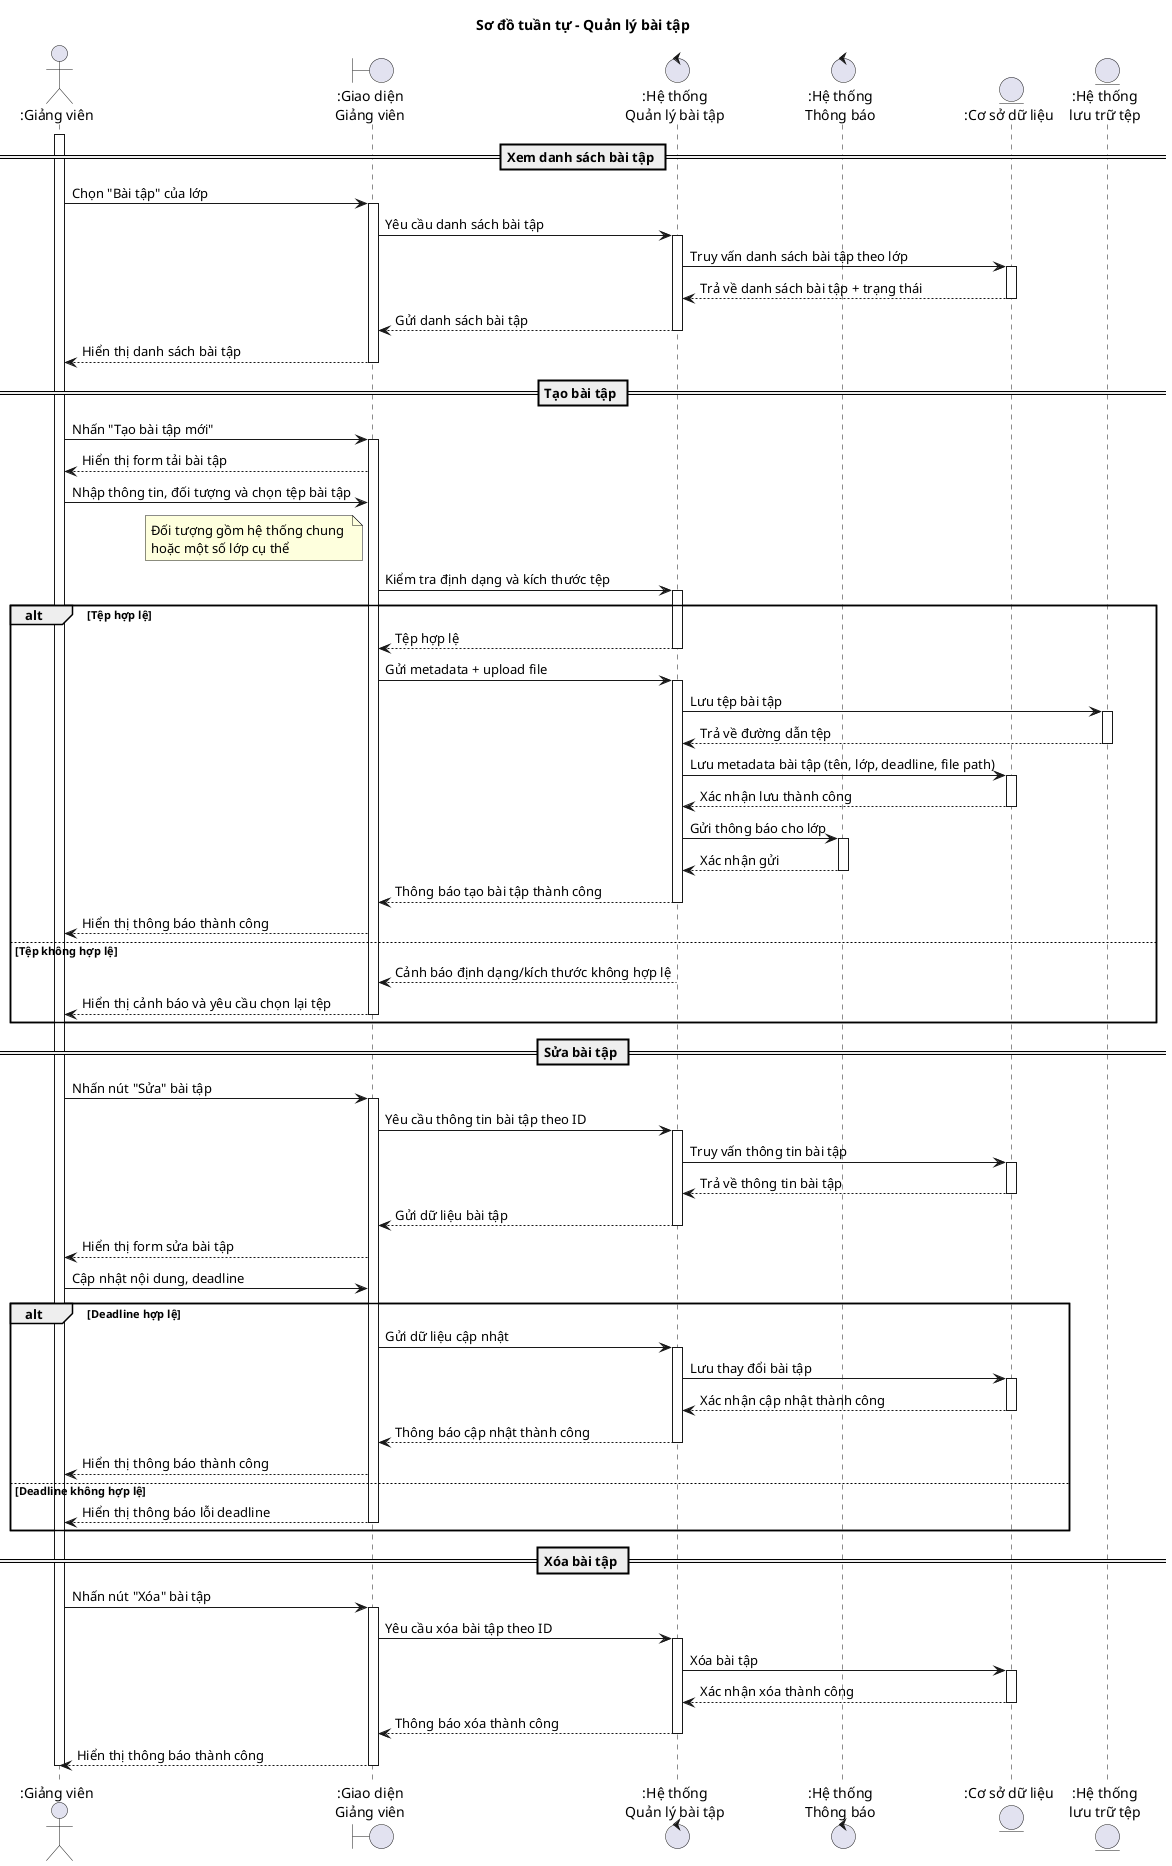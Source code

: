 @startuml
title Sơ đồ tuần tự - Quản lý bài tập


' Cấu hình giao diện
skinparam participantPadding 20
skinparam boxPadding 10


' Định nghĩa các thành phần
actor ":Giảng viên" as Teacher
boundary ":Giao diện\nGiảng viên" as UI
control ":Hệ thống\nQuản lý bài tập" as AssignmentSystem
control ":Hệ thống\nThông báo" as NotificationSystem
entity ":Cơ sở dữ liệu" as AssignmentDB
entity ":Hệ thống\nlưu trữ tệp" as FileStorage

== Xem danh sách bài tập ==
activate Teacher
Teacher -> UI: Chọn "Bài tập" của lớp
activate UI
UI -> AssignmentSystem: Yêu cầu danh sách bài tập
activate AssignmentSystem
AssignmentSystem -> AssignmentDB: Truy vấn danh sách bài tập theo lớp
activate AssignmentDB
AssignmentDB --> AssignmentSystem: Trả về danh sách bài tập + trạng thái
deactivate AssignmentDB
AssignmentSystem --> UI: Gửi danh sách bài tập
deactivate AssignmentSystem
UI --> Teacher: Hiển thị danh sách bài tập
deactivate UI


' == Tạo bài tập ==
' Teacher -> UI: Nhấn "Tạo bài tập mới"
' activate UI
' UI --> Teacher: Hiển thị form nhập thông tin bài tập
' Teacher -> UI: Nhập nội dung bài tập, đối tượng, deadline
' Note left of UI: Đối tượng gồm hệ thống chung \nhoặc một số lớp cụ thể
' alt Deadline hợp lệ
'     UI -> UI: Kiểm tra deadline hợp lệ không
'     activate UI
'     deactivate UI
'     UI -> AssignmentSystem: Gửi dữ liệu bài tập
'     activate AssignmentSystem
'     AssignmentSystem -> AssignmentDB: Lưu thông tin bài tập
'     activate AssignmentDB
'     AssignmentDB --> AssignmentSystem: Xác nhận lưu thành công
'     deactivate AssignmentDB
'     AssignmentSystem -> NotificationSystem: Gửi thông báo đến học viên
'     activate NotificationSystem
'     NotificationSystem --> AssignmentSystem: Xác nhận gửi thông báo
'     deactivate NotificationSystem
'     AssignmentSystem --> UI: Thông báo tạo bài tập thành công
'     deactivate AssignmentSystem
'     UI --> Teacher: Hiển thị thông báo thành công
' else Deadline không hợp lệ
'     ' AssignmentSystem --> UI: Thông báo lỗi
'     ' deactivate AssignmentSystem
'     UI --> Teacher: Hiển thị thông báo lỗi\nvà yêu cầu chỉnh sửa
'     deactivate UI
' end

== Tạo bài tập ==
Teacher -> UI: Nhấn "Tạo bài tập mới"
activate UI
UI --> Teacher: Hiển thị form tải bài tập

Teacher -> UI: Nhập thông tin, đối tượng và chọn tệp bài tập
note left of UI: Đối tượng gồm hệ thống chung \nhoặc một số lớp cụ thể
UI -> AssignmentSystem: Kiểm tra định dạng và kích thước tệp
activate AssignmentSystem

alt Tệp hợp lệ
    AssignmentSystem --> UI: Tệp hợp lệ
    deactivate AssignmentSystem

    UI -> AssignmentSystem: Gửi metadata + upload file
    activate AssignmentSystem

    AssignmentSystem -> FileStorage: Lưu tệp bài tập
    activate FileStorage
    FileStorage --> AssignmentSystem: Trả về đường dẫn tệp
    deactivate FileStorage

    AssignmentSystem -> AssignmentDB: Lưu metadata bài tập (tên, lớp, deadline, file path)
    activate AssignmentDB
    AssignmentDB --> AssignmentSystem: Xác nhận lưu thành công
    deactivate AssignmentDB

    AssignmentSystem -> NotificationSystem: Gửi thông báo cho lớp
    activate NotificationSystem
    NotificationSystem --> AssignmentSystem: Xác nhận gửi
    deactivate NotificationSystem

    AssignmentSystem --> UI: Thông báo tạo bài tập thành công
    deactivate AssignmentSystem
    UI --> Teacher: Hiển thị thông báo thành công

else Tệp không hợp lệ
    AssignmentSystem --> UI: Cảnh báo định dạng/kích thước không hợp lệ
    deactivate AssignmentSystem
    UI --> Teacher: Hiển thị cảnh báo và yêu cầu chọn lại tệp
    deactivate UI
end

== Sửa bài tập ==
Teacher -> UI: Nhấn nút "Sửa" bài tập
activate UI
UI -> AssignmentSystem: Yêu cầu thông tin bài tập theo ID
activate AssignmentSystem
AssignmentSystem -> AssignmentDB: Truy vấn thông tin bài tập
activate AssignmentDB
AssignmentDB --> AssignmentSystem: Trả về thông tin bài tập
deactivate AssignmentDB
AssignmentSystem --> UI: Gửi dữ liệu bài tập
deactivate AssignmentSystem
UI --> Teacher: Hiển thị form sửa bài tập
Teacher -> UI: Cập nhật nội dung, deadline
alt Deadline hợp lệ
    UI -> AssignmentSystem: Gửi dữ liệu cập nhật
    activate AssignmentSystem
    AssignmentSystem -> AssignmentDB: Lưu thay đổi bài tập
    activate AssignmentDB
    AssignmentDB --> AssignmentSystem: Xác nhận cập nhật thành công
    deactivate AssignmentDB
    AssignmentSystem --> UI: Thông báo cập nhật thành công
    deactivate AssignmentSystem
    UI --> Teacher: Hiển thị thông báo thành công
else Deadline không hợp lệ
    UI --> Teacher: Hiển thị thông báo lỗi deadline
    deactivate UI
end


== Xóa bài tập ==
Teacher -> UI: Nhấn nút "Xóa" bài tập
activate UI
UI -> AssignmentSystem: Yêu cầu xóa bài tập theo ID
activate AssignmentSystem
AssignmentSystem -> AssignmentDB: Xóa bài tập
activate AssignmentDB
AssignmentDB --> AssignmentSystem: Xác nhận xóa thành công
deactivate AssignmentDB
AssignmentSystem --> UI: Thông báo xóa thành công
deactivate AssignmentSystem
UI --> Teacher: Hiển thị thông báo thành công
deactivate UI


deactivate Teacher


@enduml